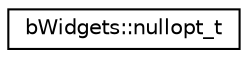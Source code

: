 digraph "Graphical Class Hierarchy"
{
 // LATEX_PDF_SIZE
  edge [fontname="Helvetica",fontsize="10",labelfontname="Helvetica",labelfontsize="10"];
  node [fontname="Helvetica",fontsize="10",shape=record];
  rankdir="LR";
  Node0 [label="bWidgets::nullopt_t",height=0.2,width=0.4,color="black", fillcolor="white", style="filled",URL="$structbWidgets_1_1nullopt__t.html",tooltip="Empty helper class to indicate disengaged bwOptional."];
}
